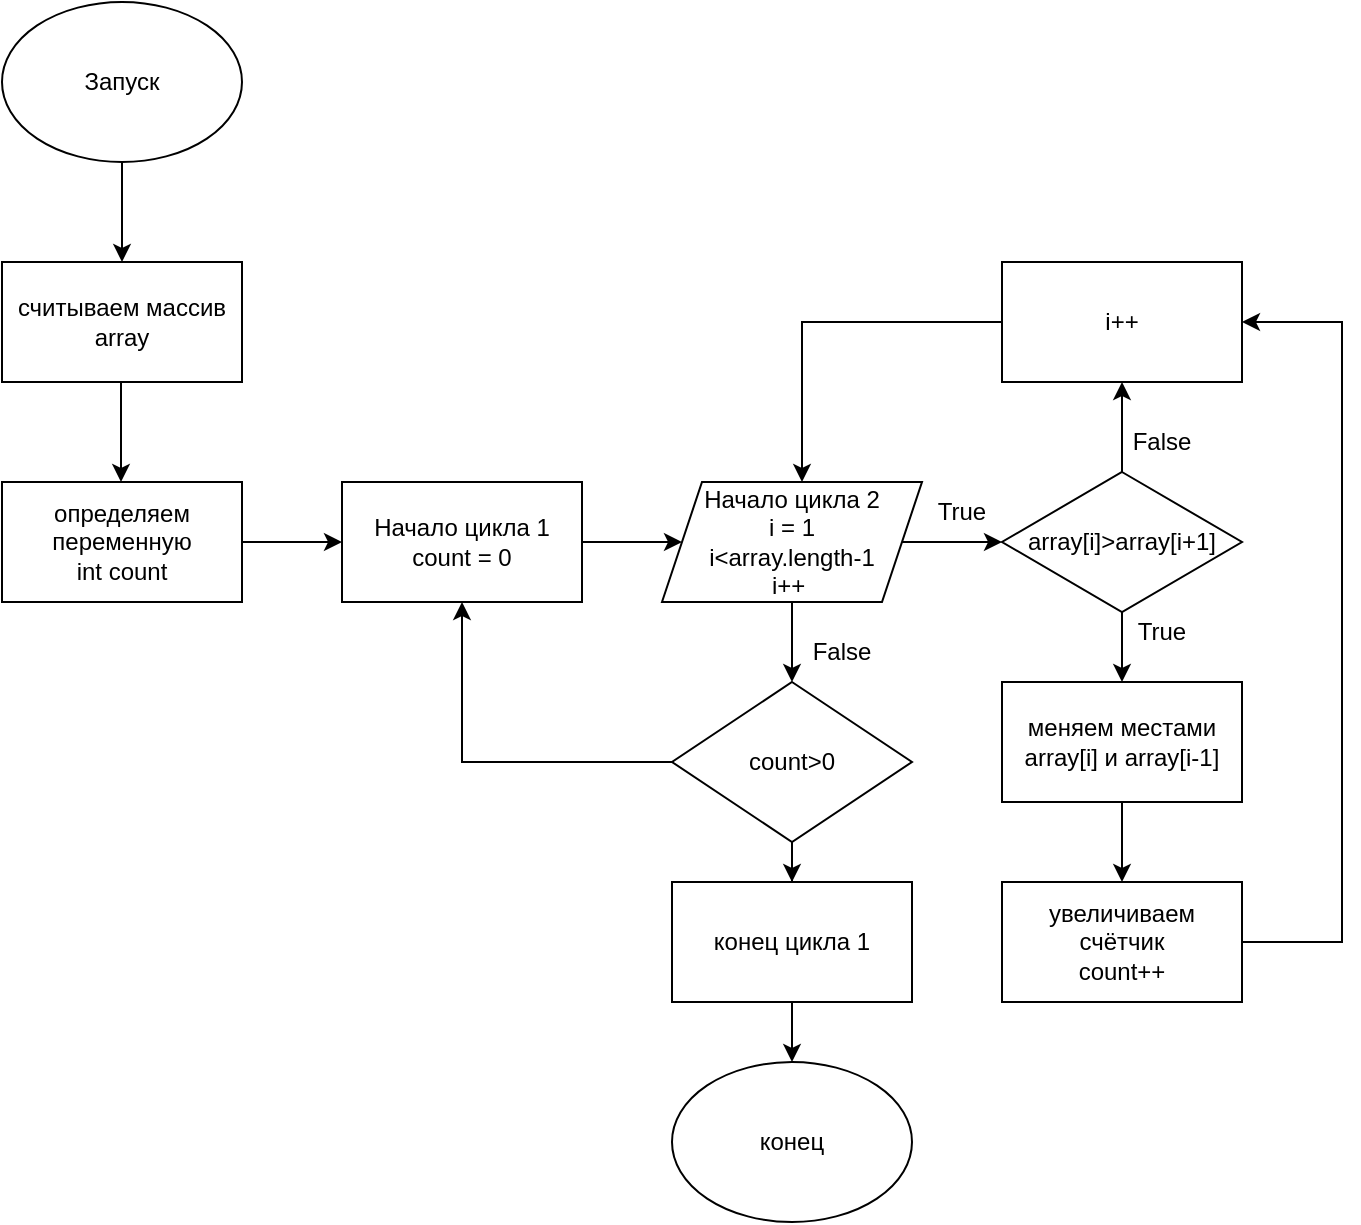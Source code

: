 <mxfile version="20.1.4" type="device"><diagram id="C5RBs43oDa-KdzZeNtuy" name="Page-1"><mxGraphModel dx="782" dy="460" grid="1" gridSize="10" guides="1" tooltips="1" connect="1" arrows="1" fold="1" page="1" pageScale="1" pageWidth="827" pageHeight="1169" math="0" shadow="0"><root><mxCell id="WIyWlLk6GJQsqaUBKTNV-0"/><mxCell id="WIyWlLk6GJQsqaUBKTNV-1" parent="WIyWlLk6GJQsqaUBKTNV-0"/><mxCell id="n9u1RKcmJE0QxqK62Vd5-0" value="Запуск" style="ellipse;whiteSpace=wrap;html=1;" vertex="1" parent="WIyWlLk6GJQsqaUBKTNV-1"><mxGeometry x="150" y="30" width="120" height="80" as="geometry"/></mxCell><mxCell id="n9u1RKcmJE0QxqK62Vd5-37" value="" style="edgeStyle=orthogonalEdgeStyle;rounded=0;orthogonalLoop=1;jettySize=auto;html=1;" edge="1" parent="WIyWlLk6GJQsqaUBKTNV-1" source="n9u1RKcmJE0QxqK62Vd5-1" target="n9u1RKcmJE0QxqK62Vd5-17"><mxGeometry relative="1" as="geometry"/></mxCell><mxCell id="n9u1RKcmJE0QxqK62Vd5-1" value="определяем переменную&lt;br&gt;int count" style="rounded=0;whiteSpace=wrap;html=1;" vertex="1" parent="WIyWlLk6GJQsqaUBKTNV-1"><mxGeometry x="150" y="270" width="120" height="60" as="geometry"/></mxCell><mxCell id="n9u1RKcmJE0QxqK62Vd5-4" value="" style="endArrow=classic;html=1;rounded=0;exitX=0.5;exitY=1;exitDx=0;exitDy=0;" edge="1" parent="WIyWlLk6GJQsqaUBKTNV-1" source="n9u1RKcmJE0QxqK62Vd5-0"><mxGeometry width="50" height="50" relative="1" as="geometry"><mxPoint x="380" y="260" as="sourcePoint"/><mxPoint x="210" y="160" as="targetPoint"/></mxGeometry></mxCell><mxCell id="n9u1RKcmJE0QxqK62Vd5-41" value="" style="edgeStyle=orthogonalEdgeStyle;rounded=0;orthogonalLoop=1;jettySize=auto;html=1;" edge="1" parent="WIyWlLk6GJQsqaUBKTNV-1" source="n9u1RKcmJE0QxqK62Vd5-8" target="n9u1RKcmJE0QxqK62Vd5-10"><mxGeometry relative="1" as="geometry"/></mxCell><mxCell id="n9u1RKcmJE0QxqK62Vd5-8" value="Начало цикла 2&lt;br&gt;i = 1&lt;br&gt;i&amp;lt;array.length-1&lt;br&gt;i++&amp;nbsp;" style="shape=parallelogram;perimeter=parallelogramPerimeter;whiteSpace=wrap;html=1;fixedSize=1;" vertex="1" parent="WIyWlLk6GJQsqaUBKTNV-1"><mxGeometry x="480" y="270" width="130" height="60" as="geometry"/></mxCell><mxCell id="n9u1RKcmJE0QxqK62Vd5-9" value="считываем массив array" style="rounded=0;whiteSpace=wrap;html=1;" vertex="1" parent="WIyWlLk6GJQsqaUBKTNV-1"><mxGeometry x="150" y="160" width="120" height="60" as="geometry"/></mxCell><mxCell id="n9u1RKcmJE0QxqK62Vd5-43" value="" style="edgeStyle=orthogonalEdgeStyle;rounded=0;orthogonalLoop=1;jettySize=auto;html=1;" edge="1" parent="WIyWlLk6GJQsqaUBKTNV-1" source="n9u1RKcmJE0QxqK62Vd5-10" target="n9u1RKcmJE0QxqK62Vd5-11"><mxGeometry relative="1" as="geometry"/></mxCell><mxCell id="n9u1RKcmJE0QxqK62Vd5-47" value="" style="edgeStyle=orthogonalEdgeStyle;rounded=0;orthogonalLoop=1;jettySize=auto;html=1;" edge="1" parent="WIyWlLk6GJQsqaUBKTNV-1" source="n9u1RKcmJE0QxqK62Vd5-10" target="n9u1RKcmJE0QxqK62Vd5-30"><mxGeometry relative="1" as="geometry"/></mxCell><mxCell id="n9u1RKcmJE0QxqK62Vd5-10" value="array[i]&amp;gt;array[i+1]" style="rhombus;whiteSpace=wrap;html=1;" vertex="1" parent="WIyWlLk6GJQsqaUBKTNV-1"><mxGeometry x="650" y="265" width="120" height="70" as="geometry"/></mxCell><mxCell id="n9u1RKcmJE0QxqK62Vd5-44" value="" style="edgeStyle=orthogonalEdgeStyle;rounded=0;orthogonalLoop=1;jettySize=auto;html=1;" edge="1" parent="WIyWlLk6GJQsqaUBKTNV-1" source="n9u1RKcmJE0QxqK62Vd5-11" target="n9u1RKcmJE0QxqK62Vd5-22"><mxGeometry relative="1" as="geometry"/></mxCell><mxCell id="n9u1RKcmJE0QxqK62Vd5-11" value="меняем местами array[i] и array[i-1]" style="rounded=0;whiteSpace=wrap;html=1;" vertex="1" parent="WIyWlLk6GJQsqaUBKTNV-1"><mxGeometry x="650" y="370" width="120" height="60" as="geometry"/></mxCell><mxCell id="n9u1RKcmJE0QxqK62Vd5-40" value="" style="edgeStyle=orthogonalEdgeStyle;rounded=0;orthogonalLoop=1;jettySize=auto;html=1;" edge="1" parent="WIyWlLk6GJQsqaUBKTNV-1" source="n9u1RKcmJE0QxqK62Vd5-17" target="n9u1RKcmJE0QxqK62Vd5-8"><mxGeometry relative="1" as="geometry"/></mxCell><mxCell id="n9u1RKcmJE0QxqK62Vd5-17" value="Начало цикла 1&lt;br&gt;count = 0" style="rounded=0;whiteSpace=wrap;html=1;" vertex="1" parent="WIyWlLk6GJQsqaUBKTNV-1"><mxGeometry x="320" y="270" width="120" height="60" as="geometry"/></mxCell><mxCell id="n9u1RKcmJE0QxqK62Vd5-22" value="увеличиваем счётчик&lt;br&gt;count++" style="rounded=0;whiteSpace=wrap;html=1;" vertex="1" parent="WIyWlLk6GJQsqaUBKTNV-1"><mxGeometry x="650" y="470" width="120" height="60" as="geometry"/></mxCell><mxCell id="n9u1RKcmJE0QxqK62Vd5-53" value="" style="edgeStyle=orthogonalEdgeStyle;rounded=0;orthogonalLoop=1;jettySize=auto;html=1;" edge="1" parent="WIyWlLk6GJQsqaUBKTNV-1" source="n9u1RKcmJE0QxqK62Vd5-24" target="n9u1RKcmJE0QxqK62Vd5-33"><mxGeometry relative="1" as="geometry"/></mxCell><mxCell id="n9u1RKcmJE0QxqK62Vd5-24" value="count&amp;gt;0" style="rhombus;whiteSpace=wrap;html=1;" vertex="1" parent="WIyWlLk6GJQsqaUBKTNV-1"><mxGeometry x="485" y="370" width="120" height="80" as="geometry"/></mxCell><mxCell id="n9u1RKcmJE0QxqK62Vd5-30" value="i++" style="rounded=0;whiteSpace=wrap;html=1;" vertex="1" parent="WIyWlLk6GJQsqaUBKTNV-1"><mxGeometry x="650" y="160" width="120" height="60" as="geometry"/></mxCell><mxCell id="n9u1RKcmJE0QxqK62Vd5-31" value="" style="endArrow=classic;html=1;rounded=0;exitX=0.5;exitY=1;exitDx=0;exitDy=0;startArrow=none;" edge="1" parent="WIyWlLk6GJQsqaUBKTNV-1" source="n9u1RKcmJE0QxqK62Vd5-33" target="n9u1RKcmJE0QxqK62Vd5-32"><mxGeometry width="50" height="50" relative="1" as="geometry"><mxPoint x="400" y="420" as="sourcePoint"/><mxPoint x="200" y="580" as="targetPoint"/></mxGeometry></mxCell><mxCell id="n9u1RKcmJE0QxqK62Vd5-32" value="конец" style="ellipse;whiteSpace=wrap;html=1;" vertex="1" parent="WIyWlLk6GJQsqaUBKTNV-1"><mxGeometry x="485" y="560" width="120" height="80" as="geometry"/></mxCell><mxCell id="n9u1RKcmJE0QxqK62Vd5-33" value="конец цикла 1" style="rounded=0;whiteSpace=wrap;html=1;" vertex="1" parent="WIyWlLk6GJQsqaUBKTNV-1"><mxGeometry x="485" y="470" width="120" height="60" as="geometry"/></mxCell><mxCell id="n9u1RKcmJE0QxqK62Vd5-35" value="" style="endArrow=classic;html=1;rounded=0;exitX=0.5;exitY=1;exitDx=0;exitDy=0;" edge="1" parent="WIyWlLk6GJQsqaUBKTNV-1"><mxGeometry width="50" height="50" relative="1" as="geometry"><mxPoint x="209.5" y="220" as="sourcePoint"/><mxPoint x="209.5" y="270" as="targetPoint"/></mxGeometry></mxCell><mxCell id="n9u1RKcmJE0QxqK62Vd5-48" value="" style="endArrow=classic;html=1;rounded=0;exitX=0;exitY=0.5;exitDx=0;exitDy=0;" edge="1" parent="WIyWlLk6GJQsqaUBKTNV-1" source="n9u1RKcmJE0QxqK62Vd5-30"><mxGeometry width="50" height="50" relative="1" as="geometry"><mxPoint x="400" y="410" as="sourcePoint"/><mxPoint x="550" y="270" as="targetPoint"/><Array as="points"><mxPoint x="550" y="190"/></Array></mxGeometry></mxCell><mxCell id="n9u1RKcmJE0QxqK62Vd5-50" value="" style="endArrow=classic;html=1;rounded=0;entryX=0.5;entryY=0;entryDx=0;entryDy=0;exitX=0.5;exitY=1;exitDx=0;exitDy=0;" edge="1" parent="WIyWlLk6GJQsqaUBKTNV-1" source="n9u1RKcmJE0QxqK62Vd5-8" target="n9u1RKcmJE0QxqK62Vd5-24"><mxGeometry width="50" height="50" relative="1" as="geometry"><mxPoint x="400" y="410" as="sourcePoint"/><mxPoint x="450" y="360" as="targetPoint"/></mxGeometry></mxCell><mxCell id="n9u1RKcmJE0QxqK62Vd5-51" value="" style="endArrow=classic;html=1;rounded=0;exitX=0;exitY=0.5;exitDx=0;exitDy=0;entryX=0.5;entryY=1;entryDx=0;entryDy=0;" edge="1" parent="WIyWlLk6GJQsqaUBKTNV-1" source="n9u1RKcmJE0QxqK62Vd5-24" target="n9u1RKcmJE0QxqK62Vd5-17"><mxGeometry width="50" height="50" relative="1" as="geometry"><mxPoint x="400" y="410" as="sourcePoint"/><mxPoint x="450" y="360" as="targetPoint"/><Array as="points"><mxPoint x="380" y="410"/></Array></mxGeometry></mxCell><mxCell id="n9u1RKcmJE0QxqK62Vd5-52" value="" style="endArrow=classic;html=1;rounded=0;entryX=1;entryY=0.5;entryDx=0;entryDy=0;exitX=1;exitY=0.5;exitDx=0;exitDy=0;" edge="1" parent="WIyWlLk6GJQsqaUBKTNV-1" source="n9u1RKcmJE0QxqK62Vd5-22" target="n9u1RKcmJE0QxqK62Vd5-30"><mxGeometry width="50" height="50" relative="1" as="geometry"><mxPoint x="400" y="410" as="sourcePoint"/><mxPoint x="450" y="360" as="targetPoint"/><Array as="points"><mxPoint x="820" y="500"/><mxPoint x="820" y="190"/></Array></mxGeometry></mxCell><mxCell id="n9u1RKcmJE0QxqK62Vd5-55" value="True" style="text;html=1;strokeColor=none;fillColor=none;align=center;verticalAlign=middle;whiteSpace=wrap;rounded=0;" vertex="1" parent="WIyWlLk6GJQsqaUBKTNV-1"><mxGeometry x="600" y="270" width="60" height="30" as="geometry"/></mxCell><mxCell id="n9u1RKcmJE0QxqK62Vd5-56" value="False" style="text;html=1;strokeColor=none;fillColor=none;align=center;verticalAlign=middle;whiteSpace=wrap;rounded=0;" vertex="1" parent="WIyWlLk6GJQsqaUBKTNV-1"><mxGeometry x="540" y="340" width="60" height="30" as="geometry"/></mxCell><mxCell id="n9u1RKcmJE0QxqK62Vd5-58" value="False" style="text;html=1;strokeColor=none;fillColor=none;align=center;verticalAlign=middle;whiteSpace=wrap;rounded=0;" vertex="1" parent="WIyWlLk6GJQsqaUBKTNV-1"><mxGeometry x="700" y="235" width="60" height="30" as="geometry"/></mxCell><mxCell id="n9u1RKcmJE0QxqK62Vd5-59" value="True" style="text;html=1;strokeColor=none;fillColor=none;align=center;verticalAlign=middle;whiteSpace=wrap;rounded=0;" vertex="1" parent="WIyWlLk6GJQsqaUBKTNV-1"><mxGeometry x="700" y="330" width="60" height="30" as="geometry"/></mxCell></root></mxGraphModel></diagram></mxfile>